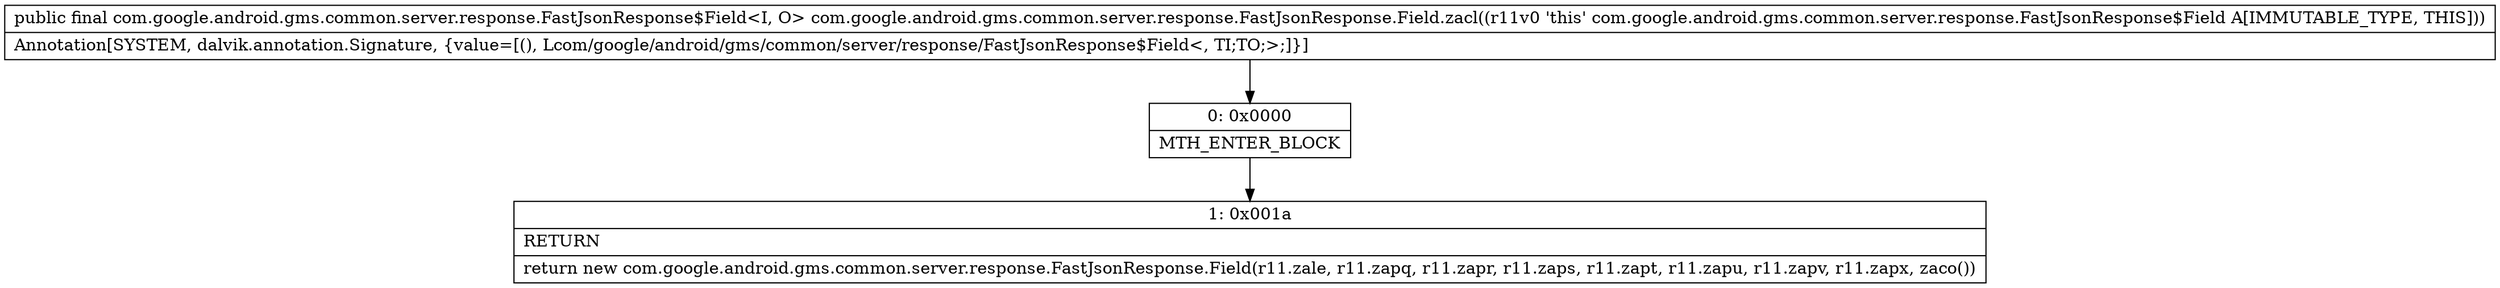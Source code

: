 digraph "CFG forcom.google.android.gms.common.server.response.FastJsonResponse.Field.zacl()Lcom\/google\/android\/gms\/common\/server\/response\/FastJsonResponse$Field;" {
Node_0 [shape=record,label="{0\:\ 0x0000|MTH_ENTER_BLOCK\l}"];
Node_1 [shape=record,label="{1\:\ 0x001a|RETURN\l|return new com.google.android.gms.common.server.response.FastJsonResponse.Field(r11.zale, r11.zapq, r11.zapr, r11.zaps, r11.zapt, r11.zapu, r11.zapv, r11.zapx, zaco())\l}"];
MethodNode[shape=record,label="{public final com.google.android.gms.common.server.response.FastJsonResponse$Field\<I, O\> com.google.android.gms.common.server.response.FastJsonResponse.Field.zacl((r11v0 'this' com.google.android.gms.common.server.response.FastJsonResponse$Field A[IMMUTABLE_TYPE, THIS]))  | Annotation[SYSTEM, dalvik.annotation.Signature, \{value=[(), Lcom\/google\/android\/gms\/common\/server\/response\/FastJsonResponse$Field\<, TI;TO;\>;]\}]\l}"];
MethodNode -> Node_0;
Node_0 -> Node_1;
}

